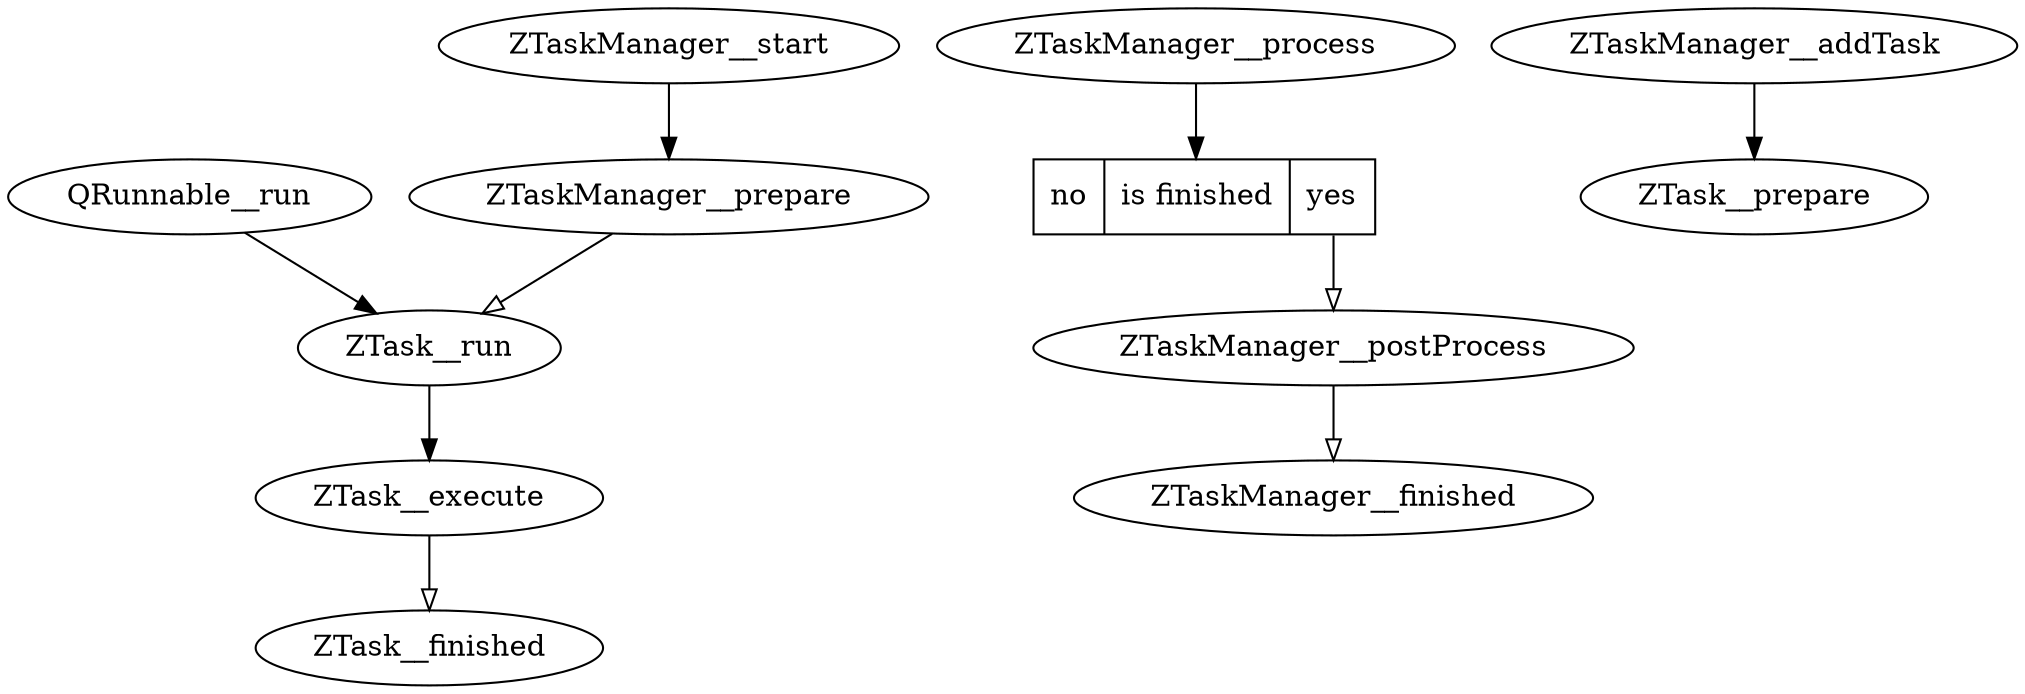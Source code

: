 digraph {
  ZTask__run -> ZTask__execute;
  ZTask__execute -> ZTask__finished [arrowhead = onormal];
  is_task_done [shape = record, label = "<no> no | <cond> is finished | <yes> yes"];
  QRunnable__run -> ZTask__run;
  ZTaskManager__start -> ZTaskManager__prepare;
  ZTaskManager__prepare -> ZTask__run [arrowhead = onormal];
  ZTaskManager__process -> is_task_done:cond;
  is_task_done:yes -> ZTaskManager__postProcess [arrowhead = onormal];
  ZTaskManager__postProcess -> ZTaskManager__finished [arrowhead = onormal];
  ZTaskManager__addTask -> ZTask__prepare;
}

